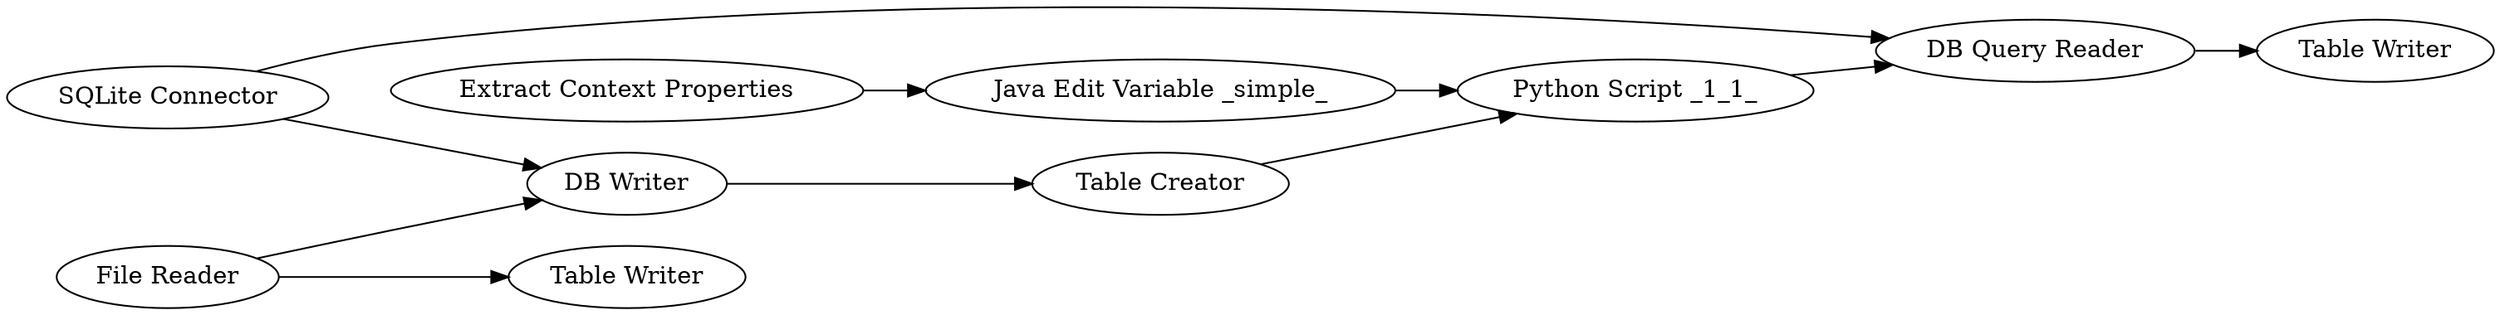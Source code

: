 digraph {
	405 [label="Extract Context Properties"]
	416 [label="Java Edit Variable _simple_"]
	3209 [label="Python Script _1_1_"]
	3229 [label="Table Writer"]
	3233 [label="File Reader"]
	3237 [label="Table Creator"]
	3238 [label="Table Writer"]
	3239 [label="SQLite Connector"]
	3240 [label="DB Writer"]
	3241 [label="DB Query Reader"]
	405 -> 416
	416 -> 3209
	3209 -> 3241
	3233 -> 3240
	3233 -> 3229
	3237 -> 3209
	3239 -> 3241
	3239 -> 3240
	3240 -> 3237
	3241 -> 3238
	rankdir=LR
}
